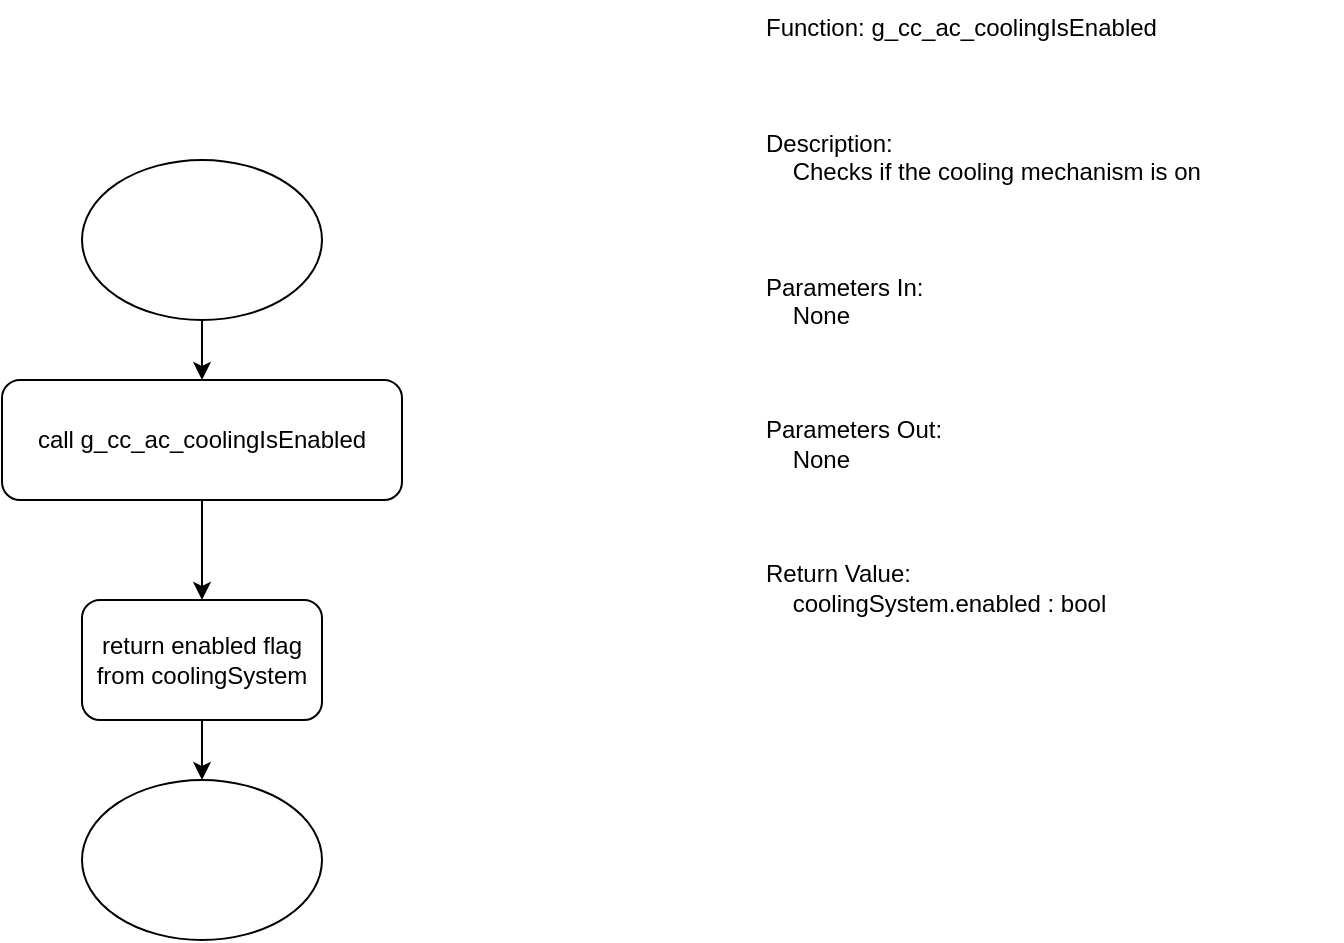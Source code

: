 <mxfile version="21.6.6" type="device">
  <diagram name="Page-1" id="fEcozSnPkdaj6a2eZmbR">
    <mxGraphModel dx="1376" dy="768" grid="1" gridSize="10" guides="1" tooltips="1" connect="1" arrows="1" fold="1" page="1" pageScale="1" pageWidth="850" pageHeight="1100" math="0" shadow="0">
      <root>
        <mxCell id="0" />
        <mxCell id="1" parent="0" />
        <mxCell id="9u6ipO8QaOWB06dOLYrJ-1" value="Function: g_cc_ac_coolingIsEnabled&#xa;&#xa;&#xa;&#xa;Description:&#xa;    Checks if the cooling mechanism is on&#xa;&#xa;&#xa;&#xa;Parameters In:&#xa;    None&#xa;&#xa;&#xa;&#xa;Parameters Out:&#xa;    None&#xa;&#xa;&#xa;&#xa;Return Value:&#xa;    coolingSystem.enabled : bool" style="text;whiteSpace=wrap;" vertex="1" parent="1">
          <mxGeometry x="530" y="30" width="290" height="420" as="geometry" />
        </mxCell>
        <mxCell id="9u6ipO8QaOWB06dOLYrJ-3" style="edgeStyle=orthogonalEdgeStyle;rounded=0;orthogonalLoop=1;jettySize=auto;html=1;" edge="1" parent="1" source="9u6ipO8QaOWB06dOLYrJ-2" target="9u6ipO8QaOWB06dOLYrJ-4">
          <mxGeometry relative="1" as="geometry">
            <mxPoint x="250" y="250" as="targetPoint" />
          </mxGeometry>
        </mxCell>
        <mxCell id="9u6ipO8QaOWB06dOLYrJ-2" value="" style="ellipse;whiteSpace=wrap;html=1;" vertex="1" parent="1">
          <mxGeometry x="190" y="110" width="120" height="80" as="geometry" />
        </mxCell>
        <mxCell id="9u6ipO8QaOWB06dOLYrJ-5" style="edgeStyle=orthogonalEdgeStyle;rounded=0;orthogonalLoop=1;jettySize=auto;html=1;" edge="1" parent="1" source="9u6ipO8QaOWB06dOLYrJ-4" target="9u6ipO8QaOWB06dOLYrJ-6">
          <mxGeometry relative="1" as="geometry">
            <mxPoint x="250" y="360" as="targetPoint" />
          </mxGeometry>
        </mxCell>
        <mxCell id="9u6ipO8QaOWB06dOLYrJ-4" value="call&amp;nbsp;g_cc_ac_coolingIsEnabled" style="rounded=1;whiteSpace=wrap;html=1;" vertex="1" parent="1">
          <mxGeometry x="150" y="220" width="200" height="60" as="geometry" />
        </mxCell>
        <mxCell id="9u6ipO8QaOWB06dOLYrJ-7" style="edgeStyle=orthogonalEdgeStyle;rounded=0;orthogonalLoop=1;jettySize=auto;html=1;" edge="1" parent="1" source="9u6ipO8QaOWB06dOLYrJ-6" target="9u6ipO8QaOWB06dOLYrJ-8">
          <mxGeometry relative="1" as="geometry">
            <mxPoint x="250" y="460" as="targetPoint" />
          </mxGeometry>
        </mxCell>
        <mxCell id="9u6ipO8QaOWB06dOLYrJ-6" value="return enabled flag from coolingSystem" style="rounded=1;whiteSpace=wrap;html=1;" vertex="1" parent="1">
          <mxGeometry x="190" y="330" width="120" height="60" as="geometry" />
        </mxCell>
        <mxCell id="9u6ipO8QaOWB06dOLYrJ-8" value="" style="ellipse;whiteSpace=wrap;html=1;labelBackgroundColor=default;" vertex="1" parent="1">
          <mxGeometry x="190" y="420" width="120" height="80" as="geometry" />
        </mxCell>
      </root>
    </mxGraphModel>
  </diagram>
</mxfile>

